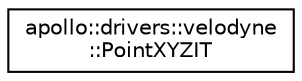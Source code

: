 digraph "Graphical Class Hierarchy"
{
  edge [fontname="Helvetica",fontsize="10",labelfontname="Helvetica",labelfontsize="10"];
  node [fontname="Helvetica",fontsize="10",shape=record];
  rankdir="LR";
  Node1 [label="apollo::drivers::velodyne\l::PointXYZIT",height=0.2,width=0.4,color="black", fillcolor="white", style="filled",URL="$structapollo_1_1drivers_1_1velodyne_1_1PointXYZIT.html"];
}
